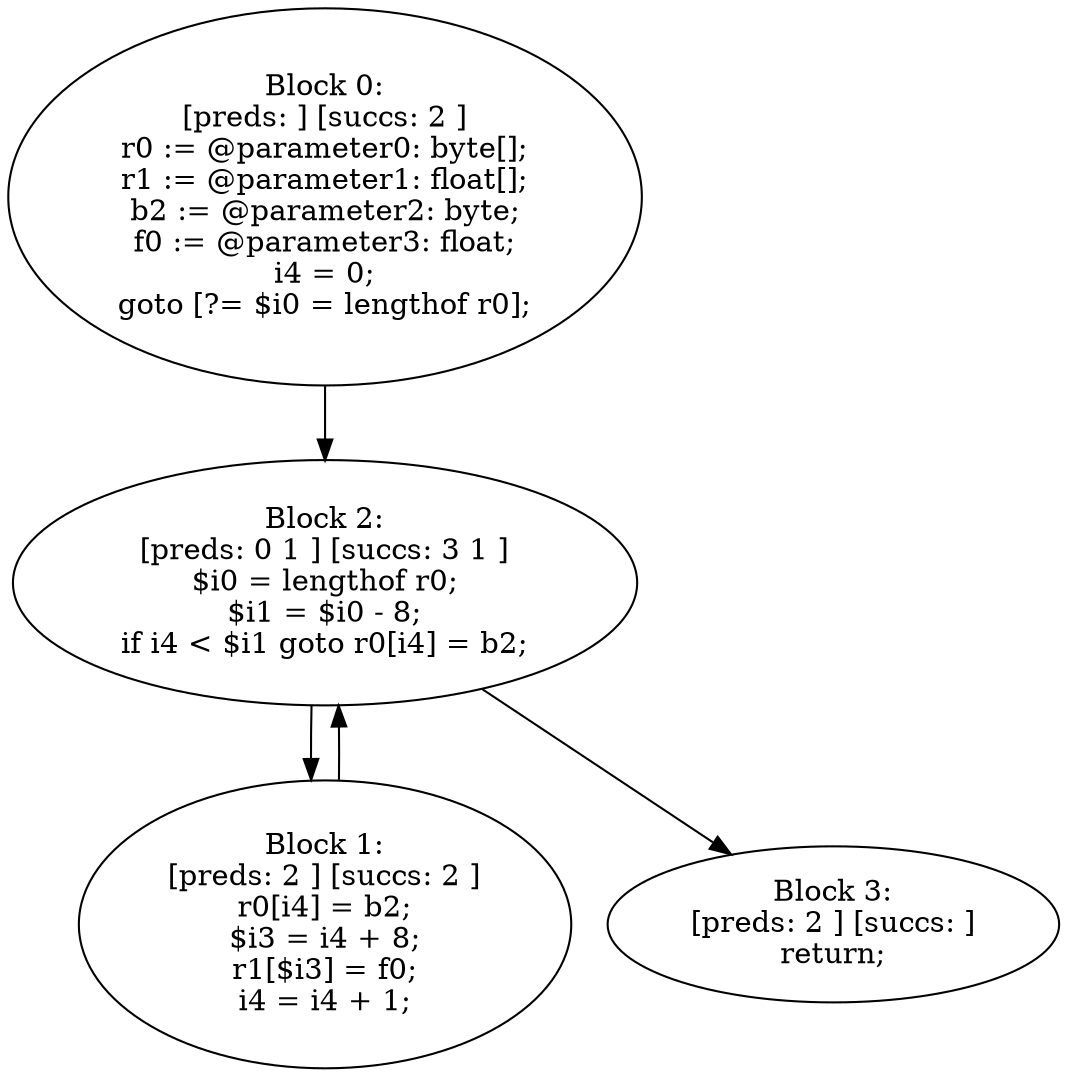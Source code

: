 digraph "unitGraph" {
    "Block 0:
[preds: ] [succs: 2 ]
r0 := @parameter0: byte[];
r1 := @parameter1: float[];
b2 := @parameter2: byte;
f0 := @parameter3: float;
i4 = 0;
goto [?= $i0 = lengthof r0];
"
    "Block 1:
[preds: 2 ] [succs: 2 ]
r0[i4] = b2;
$i3 = i4 + 8;
r1[$i3] = f0;
i4 = i4 + 1;
"
    "Block 2:
[preds: 0 1 ] [succs: 3 1 ]
$i0 = lengthof r0;
$i1 = $i0 - 8;
if i4 < $i1 goto r0[i4] = b2;
"
    "Block 3:
[preds: 2 ] [succs: ]
return;
"
    "Block 0:
[preds: ] [succs: 2 ]
r0 := @parameter0: byte[];
r1 := @parameter1: float[];
b2 := @parameter2: byte;
f0 := @parameter3: float;
i4 = 0;
goto [?= $i0 = lengthof r0];
"->"Block 2:
[preds: 0 1 ] [succs: 3 1 ]
$i0 = lengthof r0;
$i1 = $i0 - 8;
if i4 < $i1 goto r0[i4] = b2;
";
    "Block 1:
[preds: 2 ] [succs: 2 ]
r0[i4] = b2;
$i3 = i4 + 8;
r1[$i3] = f0;
i4 = i4 + 1;
"->"Block 2:
[preds: 0 1 ] [succs: 3 1 ]
$i0 = lengthof r0;
$i1 = $i0 - 8;
if i4 < $i1 goto r0[i4] = b2;
";
    "Block 2:
[preds: 0 1 ] [succs: 3 1 ]
$i0 = lengthof r0;
$i1 = $i0 - 8;
if i4 < $i1 goto r0[i4] = b2;
"->"Block 3:
[preds: 2 ] [succs: ]
return;
";
    "Block 2:
[preds: 0 1 ] [succs: 3 1 ]
$i0 = lengthof r0;
$i1 = $i0 - 8;
if i4 < $i1 goto r0[i4] = b2;
"->"Block 1:
[preds: 2 ] [succs: 2 ]
r0[i4] = b2;
$i3 = i4 + 8;
r1[$i3] = f0;
i4 = i4 + 1;
";
}
